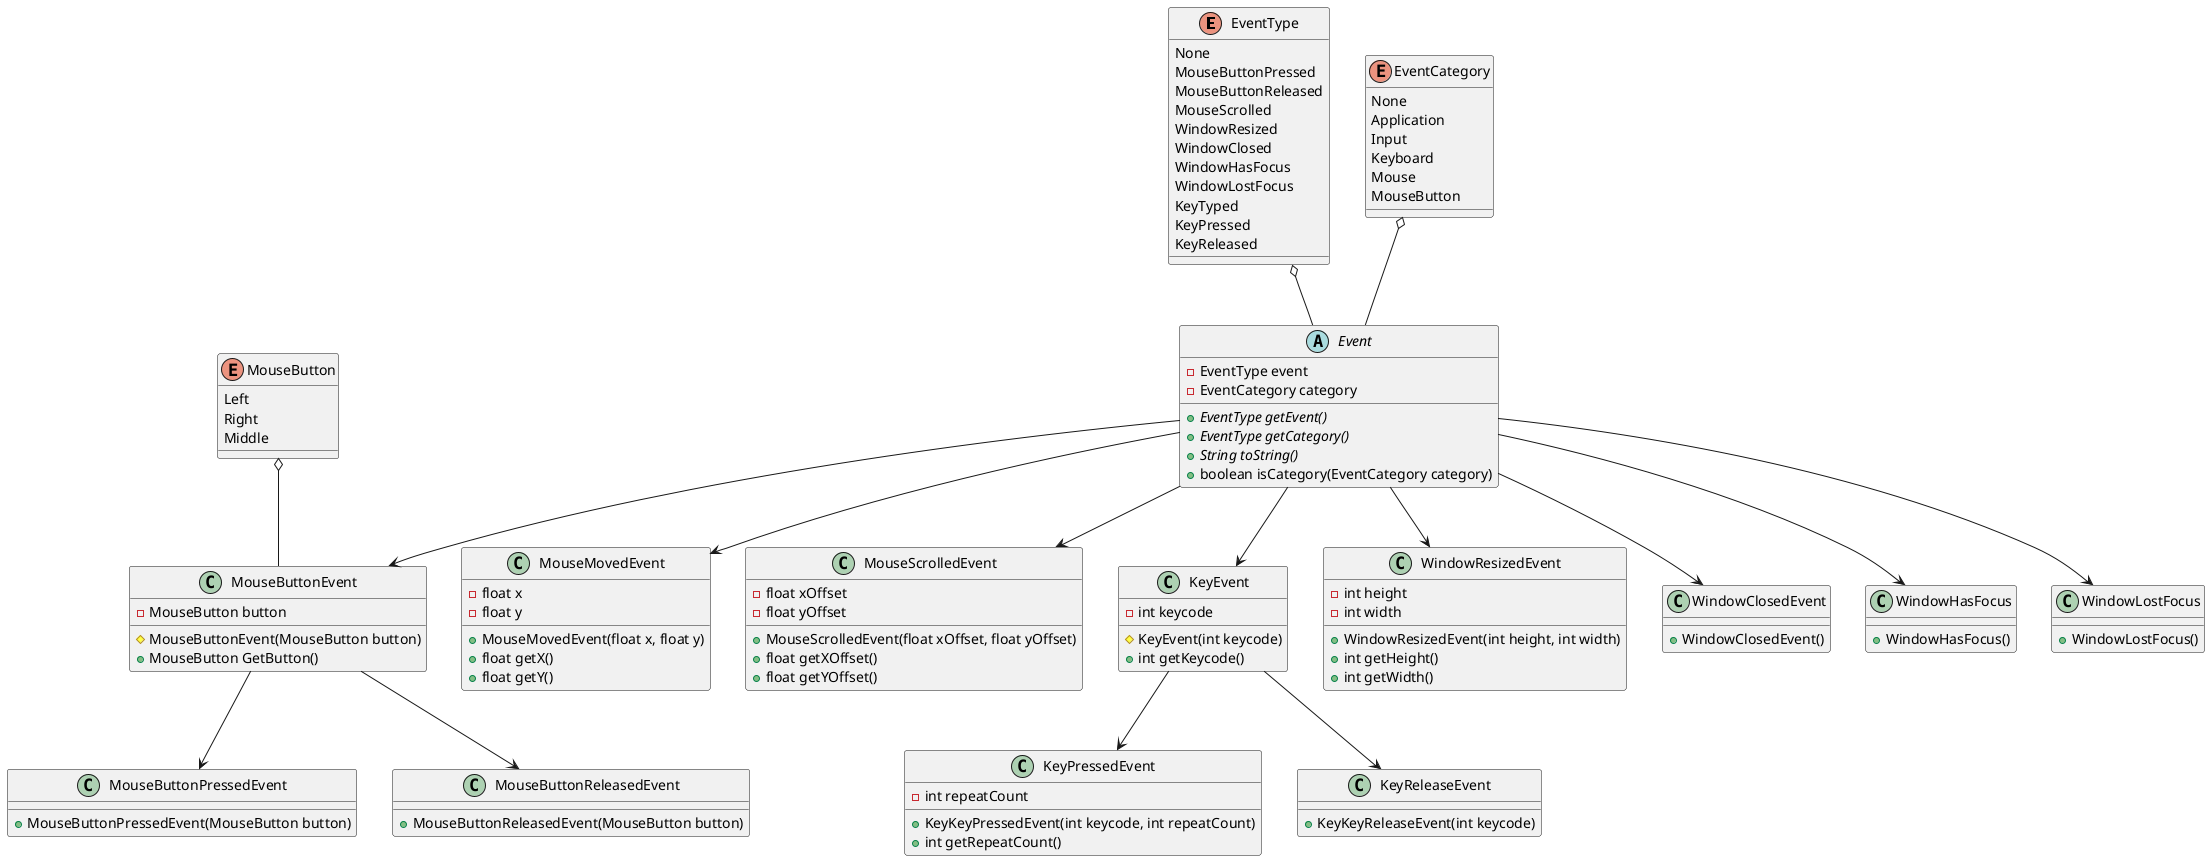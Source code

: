 @startuml
enum EventType {
    None
    MouseButtonPressed
    MouseButtonReleased
    MouseScrolled
    WindowResized
    WindowClosed
    WindowHasFocus
    WindowLostFocus
    KeyTyped
    KeyPressed
    KeyReleased
}

enum EventCategory {
    None
    Application
    Input
    Keyboard
    Mouse
    MouseButton
}

abstract class Event {
    - EventType event
    - EventCategory category
    {abstract} + EventType getEvent()
    {abstract} + EventType getCategory()
    {abstract} + String toString()
    + boolean isCategory(EventCategory category)
}

enum MouseButton {
    Left
    Right
    Middle
}

class MouseButtonEvent {
    - MouseButton button
    # MouseButtonEvent(MouseButton button)
    + MouseButton GetButton()
}

class MouseButtonPressedEvent {
    + MouseButtonPressedEvent(MouseButton button)
}

class MouseButtonReleasedEvent {
    + MouseButtonReleasedEvent(MouseButton button)
}

class MouseMovedEvent {
    - float x
    - float y
    + MouseMovedEvent(float x, float y)
    + float getX()
    + float getY()
}

class MouseScrolledEvent {
    - float xOffset
    - float yOffset
    + MouseScrolledEvent(float xOffset, float yOffset)
    + float getXOffset()
    + float getYOffset()
}

class KeyEvent {
    - int keycode
    # KeyEvent(int keycode)
    + int getKeycode()
}

class KeyPressedEvent {
    - int repeatCount
    + KeyKeyPressedEvent(int keycode, int repeatCount)
    + int getRepeatCount()
}

class KeyReleaseEvent {
    + KeyKeyReleaseEvent(int keycode)
}

class WindowResizedEvent {
    - int height
    - int width
    + WindowResizedEvent(int height, int width)
    + int getHeight()
    + int getWidth()
}
class WindowClosedEvent {
    + WindowClosedEvent()
}

class WindowHasFocus {
    + WindowHasFocus()
}

class WindowLostFocus {
    + WindowLostFocus()
}

EventType o-- Event
EventCategory o-- Event
MouseButton o-- MouseButtonEvent

MouseButtonEvent --> MouseButtonPressedEvent
MouseButtonEvent --> MouseButtonReleasedEvent

KeyEvent --> KeyPressedEvent
KeyEvent --> KeyReleaseEvent

Event --> MouseButtonEvent
Event --> MouseMovedEvent
Event --> MouseScrolledEvent
Event --> KeyEvent
Event --> WindowResizedEvent
Event --> WindowClosedEvent
Event --> WindowHasFocus
Event --> WindowLostFocus

@enduml
